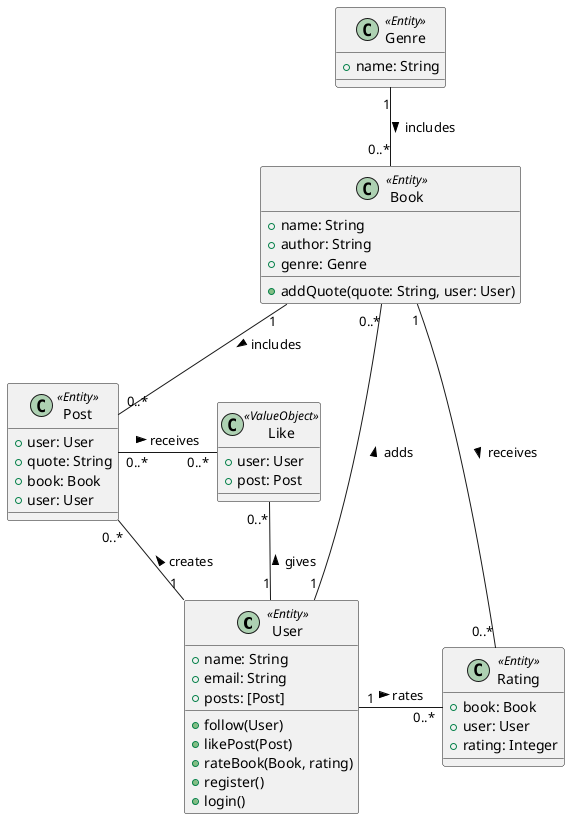 @startuml "Class Diagram"
class User <<Entity>> {
    + name: String
    + email: String
    + posts: [Post]
    + follow(User)
    + likePost(Post)
    + rateBook(Book, rating)
    + register()
    + login()
}

class Post <<Entity>> {
    + user: User
    + quote: String
    + book: Book
    + user: User
}

class Genre <<Entity>> {
    + name: String

}

class Book <<Entity>> {
    + name: String
    + author: String
    + genre: Genre
    + addQuote(quote: String, user: User)
}

class Rating <<Entity>> {
    + book: Book
    + user: User
    + rating: Integer
}

class Like <<ValueObject>> {
    + user: User
    + post: Post
}

User "1" -left- "0..*" Book : adds >
Book "1" -down- "0..*" Post : includes >
Genre "1" -down- "0..*" Book : includes >
User "1" -up- "0..*" Like : gives >
User "1" -left- "0..*" Post : creates >
Post "0..*" -right- "0..*" Like : receives >
User "1" -right- "0..*" Rating : rates >
Book "1" -down- "0..*" Rating : receives >

@enduml
